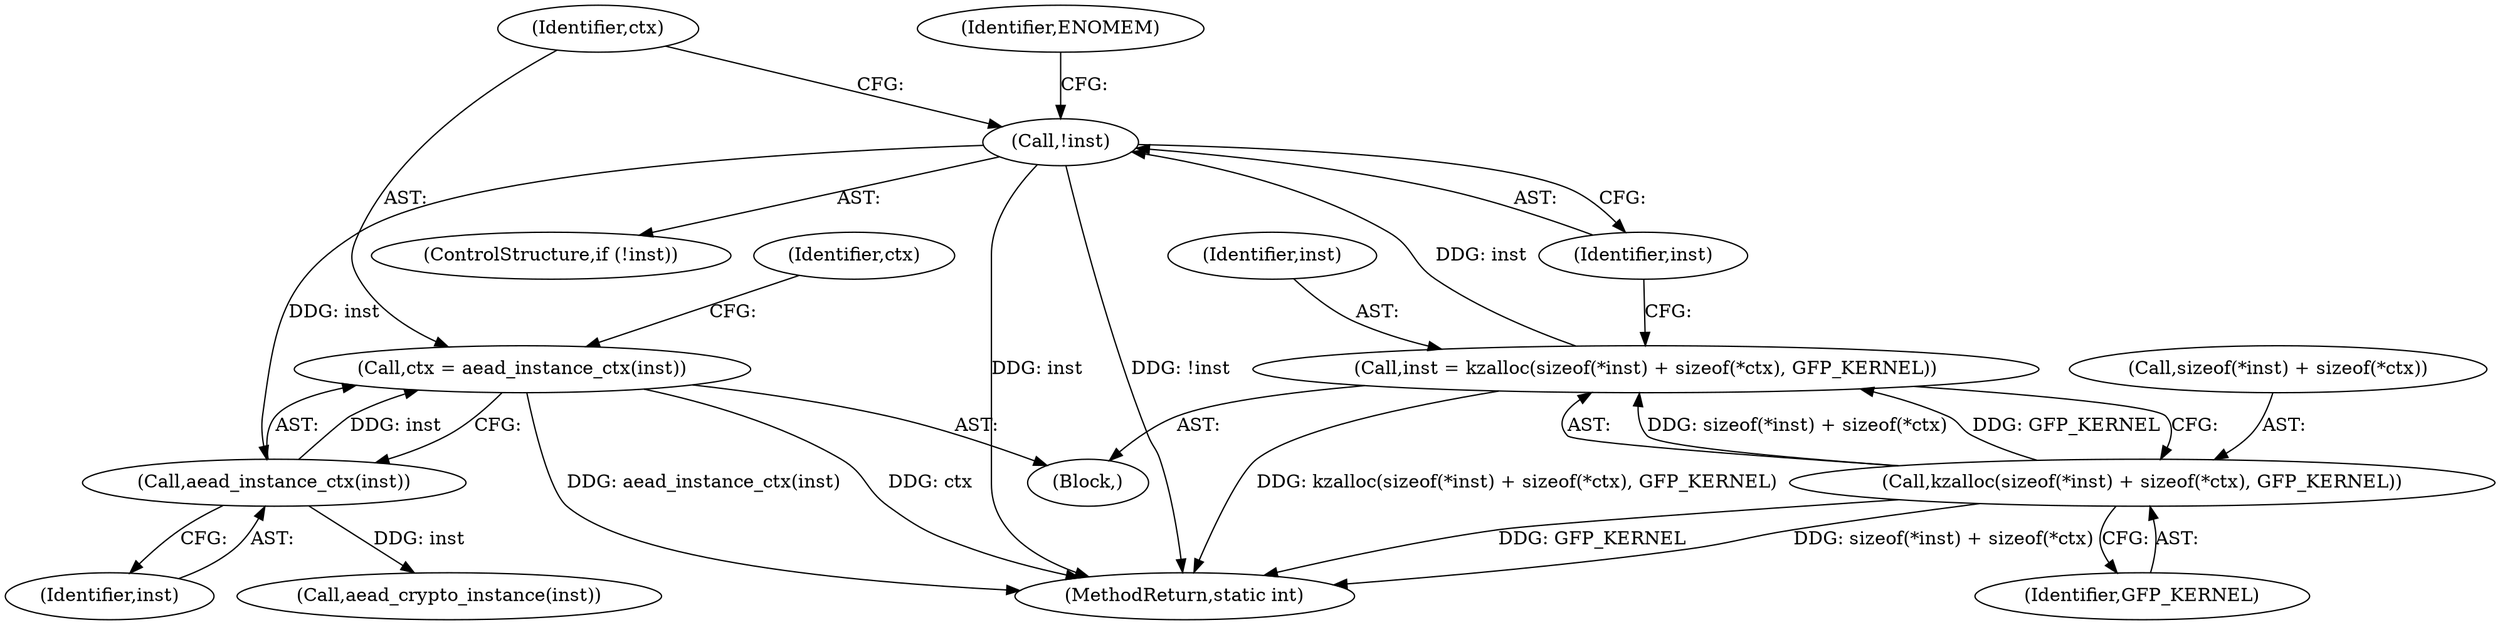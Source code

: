 digraph "0_linux_d76c68109f37cb85b243a1cf0f40313afd2bae68@pointer" {
"1000151" [label="(Call,ctx = aead_instance_ctx(inst))"];
"1000153" [label="(Call,aead_instance_ctx(inst))"];
"1000146" [label="(Call,!inst)"];
"1000134" [label="(Call,inst = kzalloc(sizeof(*inst) + sizeof(*ctx), GFP_KERNEL))"];
"1000136" [label="(Call,kzalloc(sizeof(*inst) + sizeof(*ctx), GFP_KERNEL))"];
"1000136" [label="(Call,kzalloc(sizeof(*inst) + sizeof(*ctx), GFP_KERNEL))"];
"1000152" [label="(Identifier,ctx)"];
"1000158" [label="(Identifier,ctx)"];
"1000105" [label="(Block,)"];
"1000147" [label="(Identifier,inst)"];
"1000154" [label="(Identifier,inst)"];
"1000297" [label="(MethodReturn,static int)"];
"1000137" [label="(Call,sizeof(*inst) + sizeof(*ctx))"];
"1000135" [label="(Identifier,inst)"];
"1000153" [label="(Call,aead_instance_ctx(inst))"];
"1000145" [label="(ControlStructure,if (!inst))"];
"1000151" [label="(Call,ctx = aead_instance_ctx(inst))"];
"1000134" [label="(Call,inst = kzalloc(sizeof(*inst) + sizeof(*ctx), GFP_KERNEL))"];
"1000160" [label="(Call,aead_crypto_instance(inst))"];
"1000144" [label="(Identifier,GFP_KERNEL)"];
"1000146" [label="(Call,!inst)"];
"1000150" [label="(Identifier,ENOMEM)"];
"1000151" -> "1000105"  [label="AST: "];
"1000151" -> "1000153"  [label="CFG: "];
"1000152" -> "1000151"  [label="AST: "];
"1000153" -> "1000151"  [label="AST: "];
"1000158" -> "1000151"  [label="CFG: "];
"1000151" -> "1000297"  [label="DDG: aead_instance_ctx(inst)"];
"1000151" -> "1000297"  [label="DDG: ctx"];
"1000153" -> "1000151"  [label="DDG: inst"];
"1000153" -> "1000154"  [label="CFG: "];
"1000154" -> "1000153"  [label="AST: "];
"1000146" -> "1000153"  [label="DDG: inst"];
"1000153" -> "1000160"  [label="DDG: inst"];
"1000146" -> "1000145"  [label="AST: "];
"1000146" -> "1000147"  [label="CFG: "];
"1000147" -> "1000146"  [label="AST: "];
"1000150" -> "1000146"  [label="CFG: "];
"1000152" -> "1000146"  [label="CFG: "];
"1000146" -> "1000297"  [label="DDG: !inst"];
"1000146" -> "1000297"  [label="DDG: inst"];
"1000134" -> "1000146"  [label="DDG: inst"];
"1000134" -> "1000105"  [label="AST: "];
"1000134" -> "1000136"  [label="CFG: "];
"1000135" -> "1000134"  [label="AST: "];
"1000136" -> "1000134"  [label="AST: "];
"1000147" -> "1000134"  [label="CFG: "];
"1000134" -> "1000297"  [label="DDG: kzalloc(sizeof(*inst) + sizeof(*ctx), GFP_KERNEL)"];
"1000136" -> "1000134"  [label="DDG: sizeof(*inst) + sizeof(*ctx)"];
"1000136" -> "1000134"  [label="DDG: GFP_KERNEL"];
"1000136" -> "1000144"  [label="CFG: "];
"1000137" -> "1000136"  [label="AST: "];
"1000144" -> "1000136"  [label="AST: "];
"1000136" -> "1000297"  [label="DDG: GFP_KERNEL"];
"1000136" -> "1000297"  [label="DDG: sizeof(*inst) + sizeof(*ctx)"];
}
